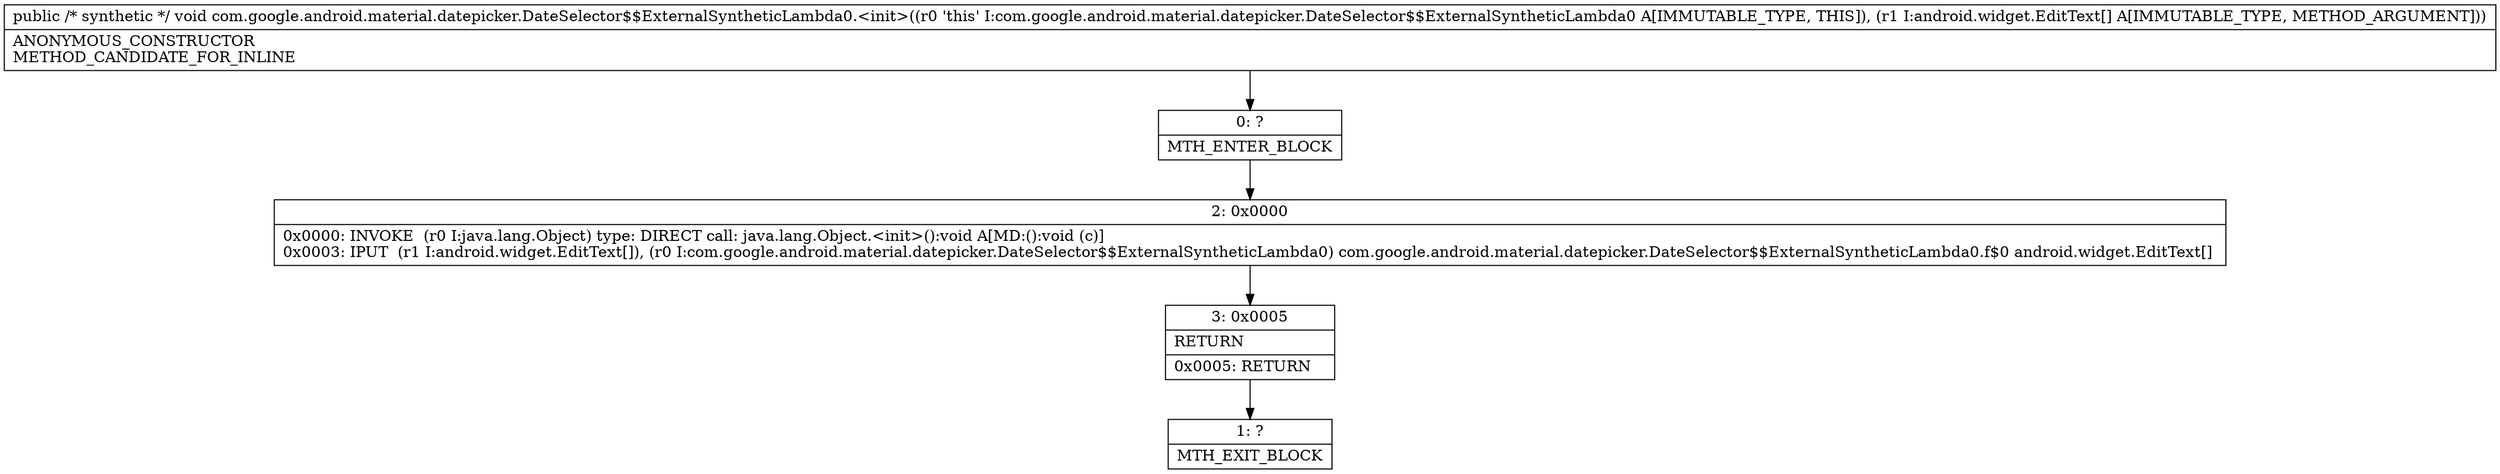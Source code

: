 digraph "CFG forcom.google.android.material.datepicker.DateSelector$$ExternalSyntheticLambda0.\<init\>([Landroid\/widget\/EditText;)V" {
Node_0 [shape=record,label="{0\:\ ?|MTH_ENTER_BLOCK\l}"];
Node_2 [shape=record,label="{2\:\ 0x0000|0x0000: INVOKE  (r0 I:java.lang.Object) type: DIRECT call: java.lang.Object.\<init\>():void A[MD:():void (c)]\l0x0003: IPUT  (r1 I:android.widget.EditText[]), (r0 I:com.google.android.material.datepicker.DateSelector$$ExternalSyntheticLambda0) com.google.android.material.datepicker.DateSelector$$ExternalSyntheticLambda0.f$0 android.widget.EditText[] \l}"];
Node_3 [shape=record,label="{3\:\ 0x0005|RETURN\l|0x0005: RETURN   \l}"];
Node_1 [shape=record,label="{1\:\ ?|MTH_EXIT_BLOCK\l}"];
MethodNode[shape=record,label="{public \/* synthetic *\/ void com.google.android.material.datepicker.DateSelector$$ExternalSyntheticLambda0.\<init\>((r0 'this' I:com.google.android.material.datepicker.DateSelector$$ExternalSyntheticLambda0 A[IMMUTABLE_TYPE, THIS]), (r1 I:android.widget.EditText[] A[IMMUTABLE_TYPE, METHOD_ARGUMENT]))  | ANONYMOUS_CONSTRUCTOR\lMETHOD_CANDIDATE_FOR_INLINE\l}"];
MethodNode -> Node_0;Node_0 -> Node_2;
Node_2 -> Node_3;
Node_3 -> Node_1;
}

